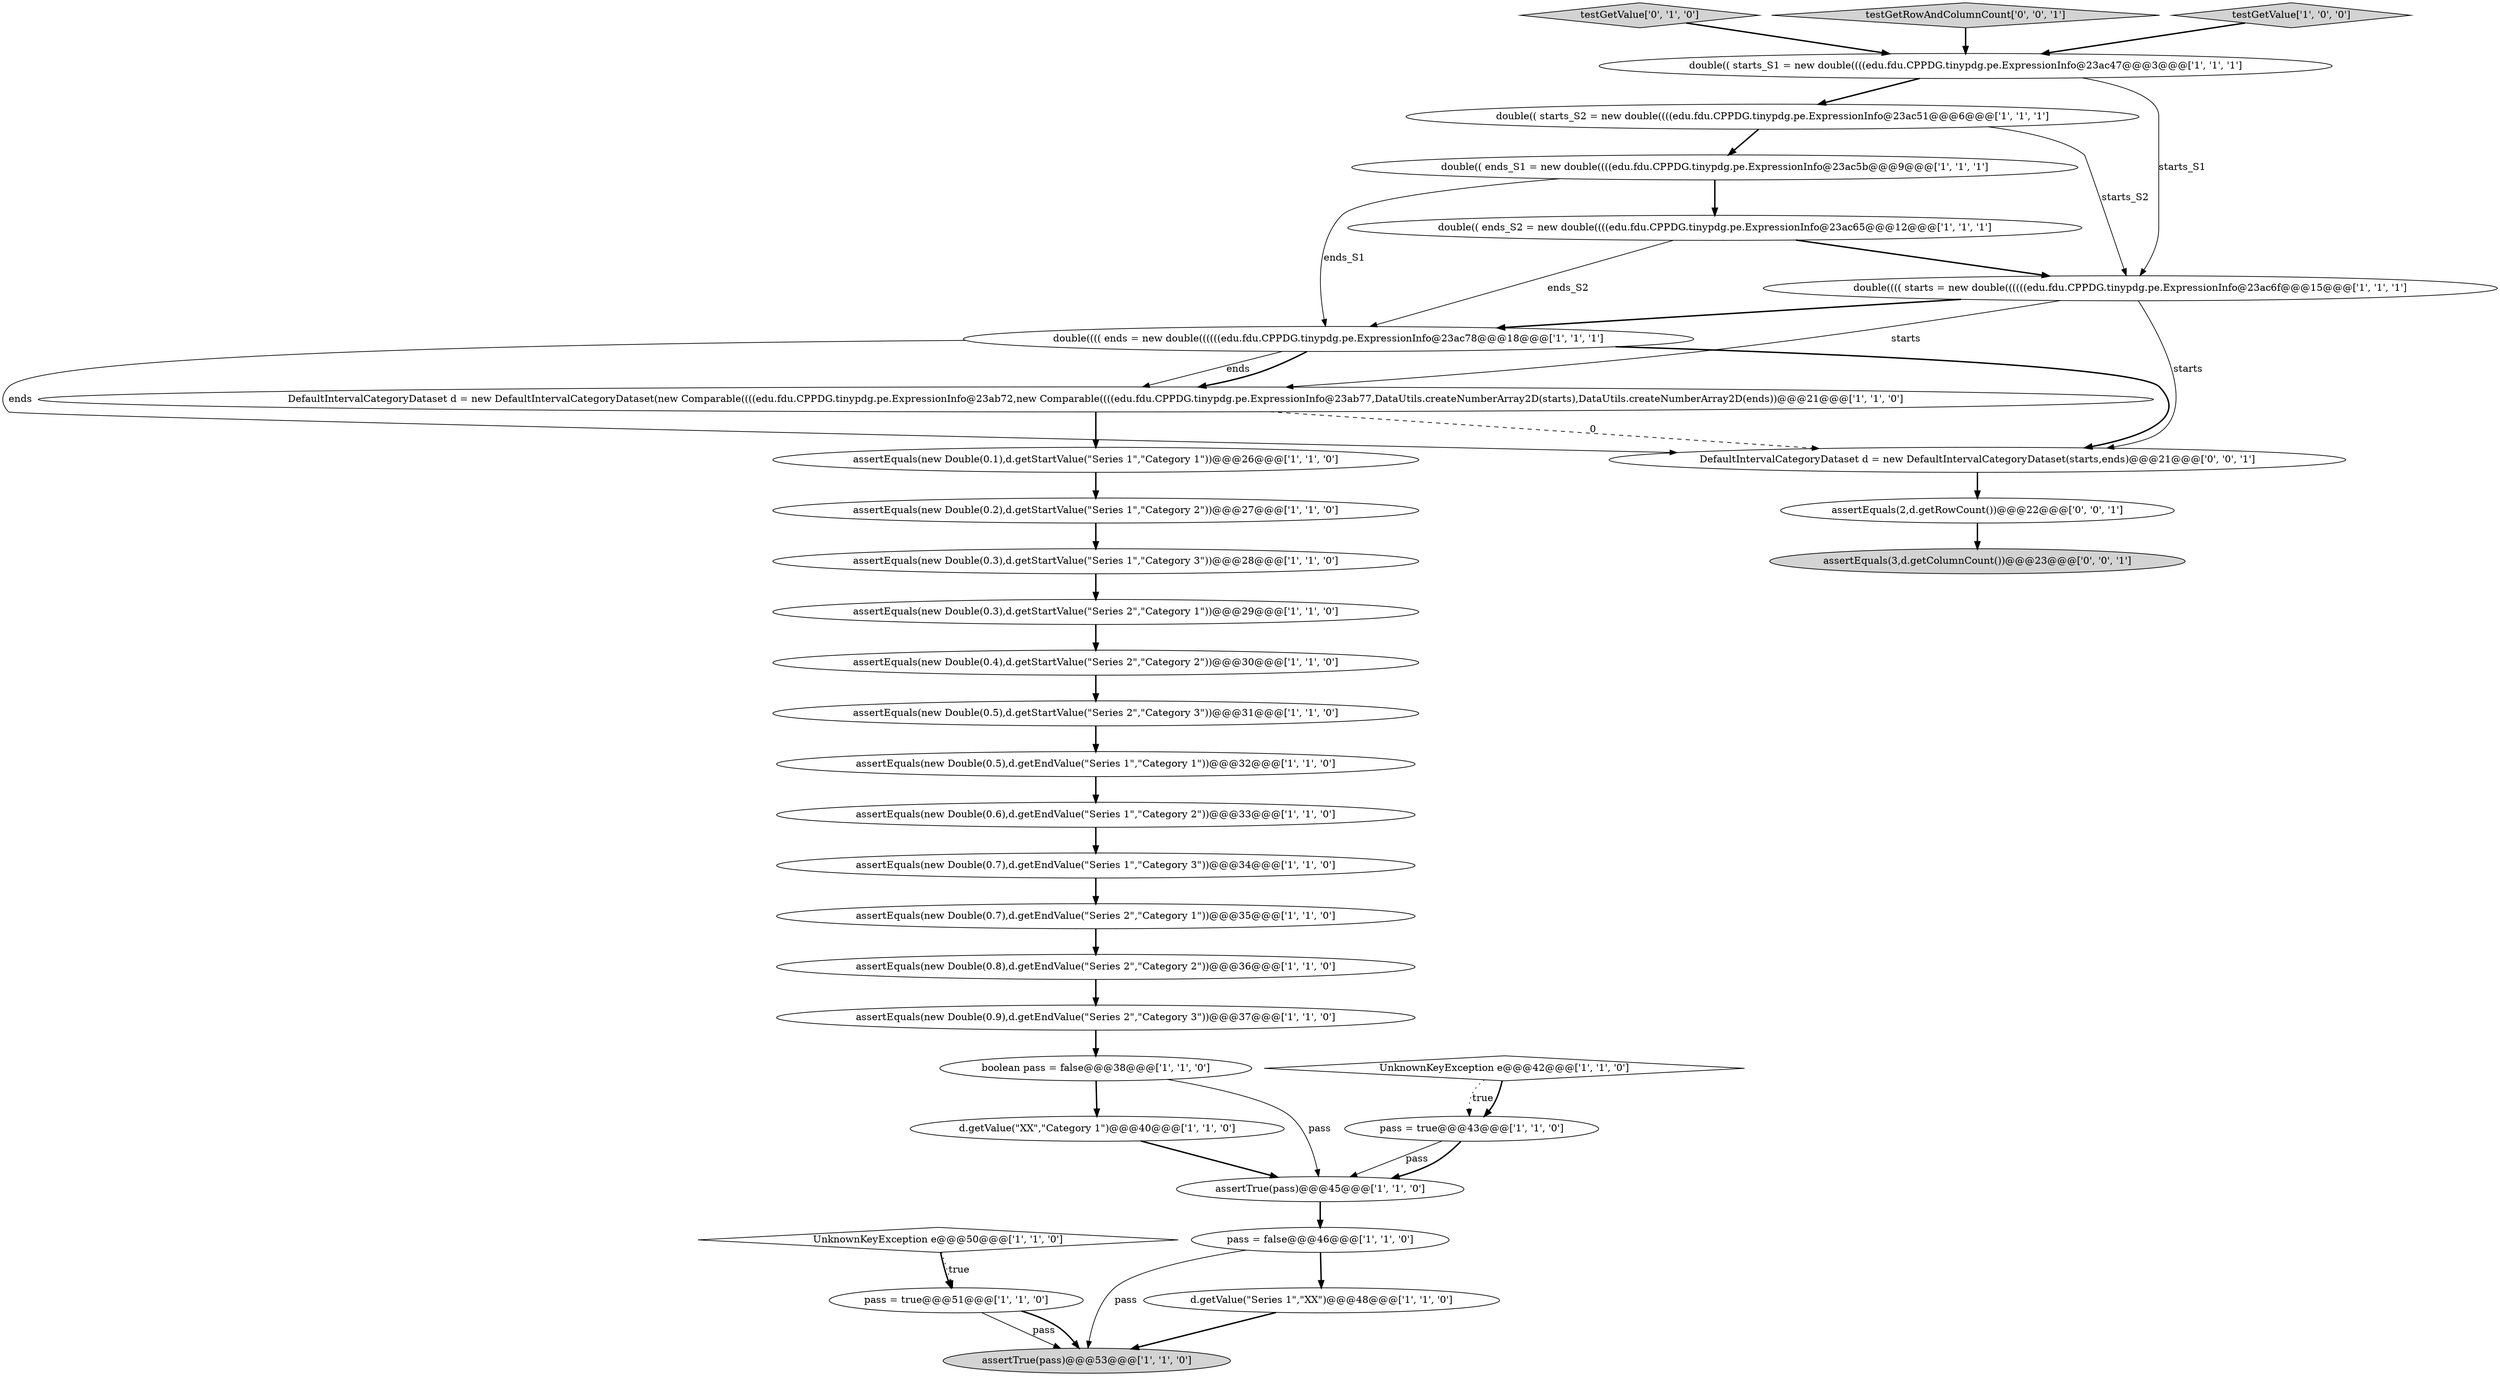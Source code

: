 digraph {
12 [style = filled, label = "double(((( starts = new double((((((edu.fdu.CPPDG.tinypdg.pe.ExpressionInfo@23ac6f@@@15@@@['1', '1', '1']", fillcolor = white, shape = ellipse image = "AAA0AAABBB1BBB"];
29 [style = filled, label = "pass = true@@@51@@@['1', '1', '0']", fillcolor = white, shape = ellipse image = "AAA0AAABBB1BBB"];
33 [style = filled, label = "assertEquals(2,d.getRowCount())@@@22@@@['0', '0', '1']", fillcolor = white, shape = ellipse image = "AAA0AAABBB3BBB"];
21 [style = filled, label = "d.getValue(\"XX\",\"Category 1\")@@@40@@@['1', '1', '0']", fillcolor = white, shape = ellipse image = "AAA0AAABBB1BBB"];
16 [style = filled, label = "assertTrue(pass)@@@53@@@['1', '1', '0']", fillcolor = lightgray, shape = ellipse image = "AAA0AAABBB1BBB"];
17 [style = filled, label = "pass = false@@@46@@@['1', '1', '0']", fillcolor = white, shape = ellipse image = "AAA0AAABBB1BBB"];
30 [style = filled, label = "testGetValue['0', '1', '0']", fillcolor = lightgray, shape = diamond image = "AAA0AAABBB2BBB"];
31 [style = filled, label = "assertEquals(3,d.getColumnCount())@@@23@@@['0', '0', '1']", fillcolor = lightgray, shape = ellipse image = "AAA0AAABBB3BBB"];
28 [style = filled, label = "assertTrue(pass)@@@45@@@['1', '1', '0']", fillcolor = white, shape = ellipse image = "AAA0AAABBB1BBB"];
32 [style = filled, label = "DefaultIntervalCategoryDataset d = new DefaultIntervalCategoryDataset(starts,ends)@@@21@@@['0', '0', '1']", fillcolor = white, shape = ellipse image = "AAA0AAABBB3BBB"];
10 [style = filled, label = "assertEquals(new Double(0.2),d.getStartValue(\"Series 1\",\"Category 2\"))@@@27@@@['1', '1', '0']", fillcolor = white, shape = ellipse image = "AAA0AAABBB1BBB"];
2 [style = filled, label = "UnknownKeyException e@@@50@@@['1', '1', '0']", fillcolor = white, shape = diamond image = "AAA0AAABBB1BBB"];
24 [style = filled, label = "double(( ends_S1 = new double((((edu.fdu.CPPDG.tinypdg.pe.ExpressionInfo@23ac5b@@@9@@@['1', '1', '1']", fillcolor = white, shape = ellipse image = "AAA0AAABBB1BBB"];
19 [style = filled, label = "assertEquals(new Double(0.7),d.getEndValue(\"Series 2\",\"Category 1\"))@@@35@@@['1', '1', '0']", fillcolor = white, shape = ellipse image = "AAA0AAABBB1BBB"];
9 [style = filled, label = "double(( ends_S2 = new double((((edu.fdu.CPPDG.tinypdg.pe.ExpressionInfo@23ac65@@@12@@@['1', '1', '1']", fillcolor = white, shape = ellipse image = "AAA0AAABBB1BBB"];
23 [style = filled, label = "pass = true@@@43@@@['1', '1', '0']", fillcolor = white, shape = ellipse image = "AAA0AAABBB1BBB"];
1 [style = filled, label = "assertEquals(new Double(0.8),d.getEndValue(\"Series 2\",\"Category 2\"))@@@36@@@['1', '1', '0']", fillcolor = white, shape = ellipse image = "AAA0AAABBB1BBB"];
26 [style = filled, label = "assertEquals(new Double(0.1),d.getStartValue(\"Series 1\",\"Category 1\"))@@@26@@@['1', '1', '0']", fillcolor = white, shape = ellipse image = "AAA0AAABBB1BBB"];
27 [style = filled, label = "assertEquals(new Double(0.6),d.getEndValue(\"Series 1\",\"Category 2\"))@@@33@@@['1', '1', '0']", fillcolor = white, shape = ellipse image = "AAA0AAABBB1BBB"];
6 [style = filled, label = "boolean pass = false@@@38@@@['1', '1', '0']", fillcolor = white, shape = ellipse image = "AAA0AAABBB1BBB"];
22 [style = filled, label = "assertEquals(new Double(0.4),d.getStartValue(\"Series 2\",\"Category 2\"))@@@30@@@['1', '1', '0']", fillcolor = white, shape = ellipse image = "AAA0AAABBB1BBB"];
34 [style = filled, label = "testGetRowAndColumnCount['0', '0', '1']", fillcolor = lightgray, shape = diamond image = "AAA0AAABBB3BBB"];
8 [style = filled, label = "d.getValue(\"Series 1\",\"XX\")@@@48@@@['1', '1', '0']", fillcolor = white, shape = ellipse image = "AAA0AAABBB1BBB"];
13 [style = filled, label = "double(( starts_S1 = new double((((edu.fdu.CPPDG.tinypdg.pe.ExpressionInfo@23ac47@@@3@@@['1', '1', '1']", fillcolor = white, shape = ellipse image = "AAA0AAABBB1BBB"];
7 [style = filled, label = "assertEquals(new Double(0.7),d.getEndValue(\"Series 1\",\"Category 3\"))@@@34@@@['1', '1', '0']", fillcolor = white, shape = ellipse image = "AAA0AAABBB1BBB"];
5 [style = filled, label = "assertEquals(new Double(0.5),d.getEndValue(\"Series 1\",\"Category 1\"))@@@32@@@['1', '1', '0']", fillcolor = white, shape = ellipse image = "AAA0AAABBB1BBB"];
15 [style = filled, label = "assertEquals(new Double(0.9),d.getEndValue(\"Series 2\",\"Category 3\"))@@@37@@@['1', '1', '0']", fillcolor = white, shape = ellipse image = "AAA0AAABBB1BBB"];
0 [style = filled, label = "assertEquals(new Double(0.5),d.getStartValue(\"Series 2\",\"Category 3\"))@@@31@@@['1', '1', '0']", fillcolor = white, shape = ellipse image = "AAA0AAABBB1BBB"];
25 [style = filled, label = "assertEquals(new Double(0.3),d.getStartValue(\"Series 2\",\"Category 1\"))@@@29@@@['1', '1', '0']", fillcolor = white, shape = ellipse image = "AAA0AAABBB1BBB"];
20 [style = filled, label = "testGetValue['1', '0', '0']", fillcolor = lightgray, shape = diamond image = "AAA0AAABBB1BBB"];
18 [style = filled, label = "UnknownKeyException e@@@42@@@['1', '1', '0']", fillcolor = white, shape = diamond image = "AAA0AAABBB1BBB"];
3 [style = filled, label = "DefaultIntervalCategoryDataset d = new DefaultIntervalCategoryDataset(new Comparable((((edu.fdu.CPPDG.tinypdg.pe.ExpressionInfo@23ab72,new Comparable((((edu.fdu.CPPDG.tinypdg.pe.ExpressionInfo@23ab77,DataUtils.createNumberArray2D(starts),DataUtils.createNumberArray2D(ends))@@@21@@@['1', '1', '0']", fillcolor = white, shape = ellipse image = "AAA0AAABBB1BBB"];
14 [style = filled, label = "assertEquals(new Double(0.3),d.getStartValue(\"Series 1\",\"Category 3\"))@@@28@@@['1', '1', '0']", fillcolor = white, shape = ellipse image = "AAA0AAABBB1BBB"];
4 [style = filled, label = "double(((( ends = new double((((((edu.fdu.CPPDG.tinypdg.pe.ExpressionInfo@23ac78@@@18@@@['1', '1', '1']", fillcolor = white, shape = ellipse image = "AAA0AAABBB1BBB"];
11 [style = filled, label = "double(( starts_S2 = new double((((edu.fdu.CPPDG.tinypdg.pe.ExpressionInfo@23ac51@@@6@@@['1', '1', '1']", fillcolor = white, shape = ellipse image = "AAA0AAABBB1BBB"];
8->16 [style = bold, label=""];
34->13 [style = bold, label=""];
13->12 [style = solid, label="starts_S1"];
33->31 [style = bold, label=""];
27->7 [style = bold, label=""];
4->3 [style = solid, label="ends"];
19->1 [style = bold, label=""];
3->26 [style = bold, label=""];
22->0 [style = bold, label=""];
24->4 [style = solid, label="ends_S1"];
4->32 [style = bold, label=""];
12->4 [style = bold, label=""];
18->23 [style = dotted, label="true"];
30->13 [style = bold, label=""];
3->32 [style = dashed, label="0"];
6->28 [style = solid, label="pass"];
23->28 [style = solid, label="pass"];
29->16 [style = solid, label="pass"];
26->10 [style = bold, label=""];
17->16 [style = solid, label="pass"];
11->24 [style = bold, label=""];
18->23 [style = bold, label=""];
15->6 [style = bold, label=""];
6->21 [style = bold, label=""];
13->11 [style = bold, label=""];
20->13 [style = bold, label=""];
2->29 [style = bold, label=""];
29->16 [style = bold, label=""];
12->32 [style = solid, label="starts"];
11->12 [style = solid, label="starts_S2"];
5->27 [style = bold, label=""];
1->15 [style = bold, label=""];
14->25 [style = bold, label=""];
17->8 [style = bold, label=""];
24->9 [style = bold, label=""];
12->3 [style = solid, label="starts"];
2->29 [style = dotted, label="true"];
23->28 [style = bold, label=""];
7->19 [style = bold, label=""];
32->33 [style = bold, label=""];
0->5 [style = bold, label=""];
25->22 [style = bold, label=""];
4->3 [style = bold, label=""];
4->32 [style = solid, label="ends"];
10->14 [style = bold, label=""];
21->28 [style = bold, label=""];
9->12 [style = bold, label=""];
28->17 [style = bold, label=""];
9->4 [style = solid, label="ends_S2"];
}
